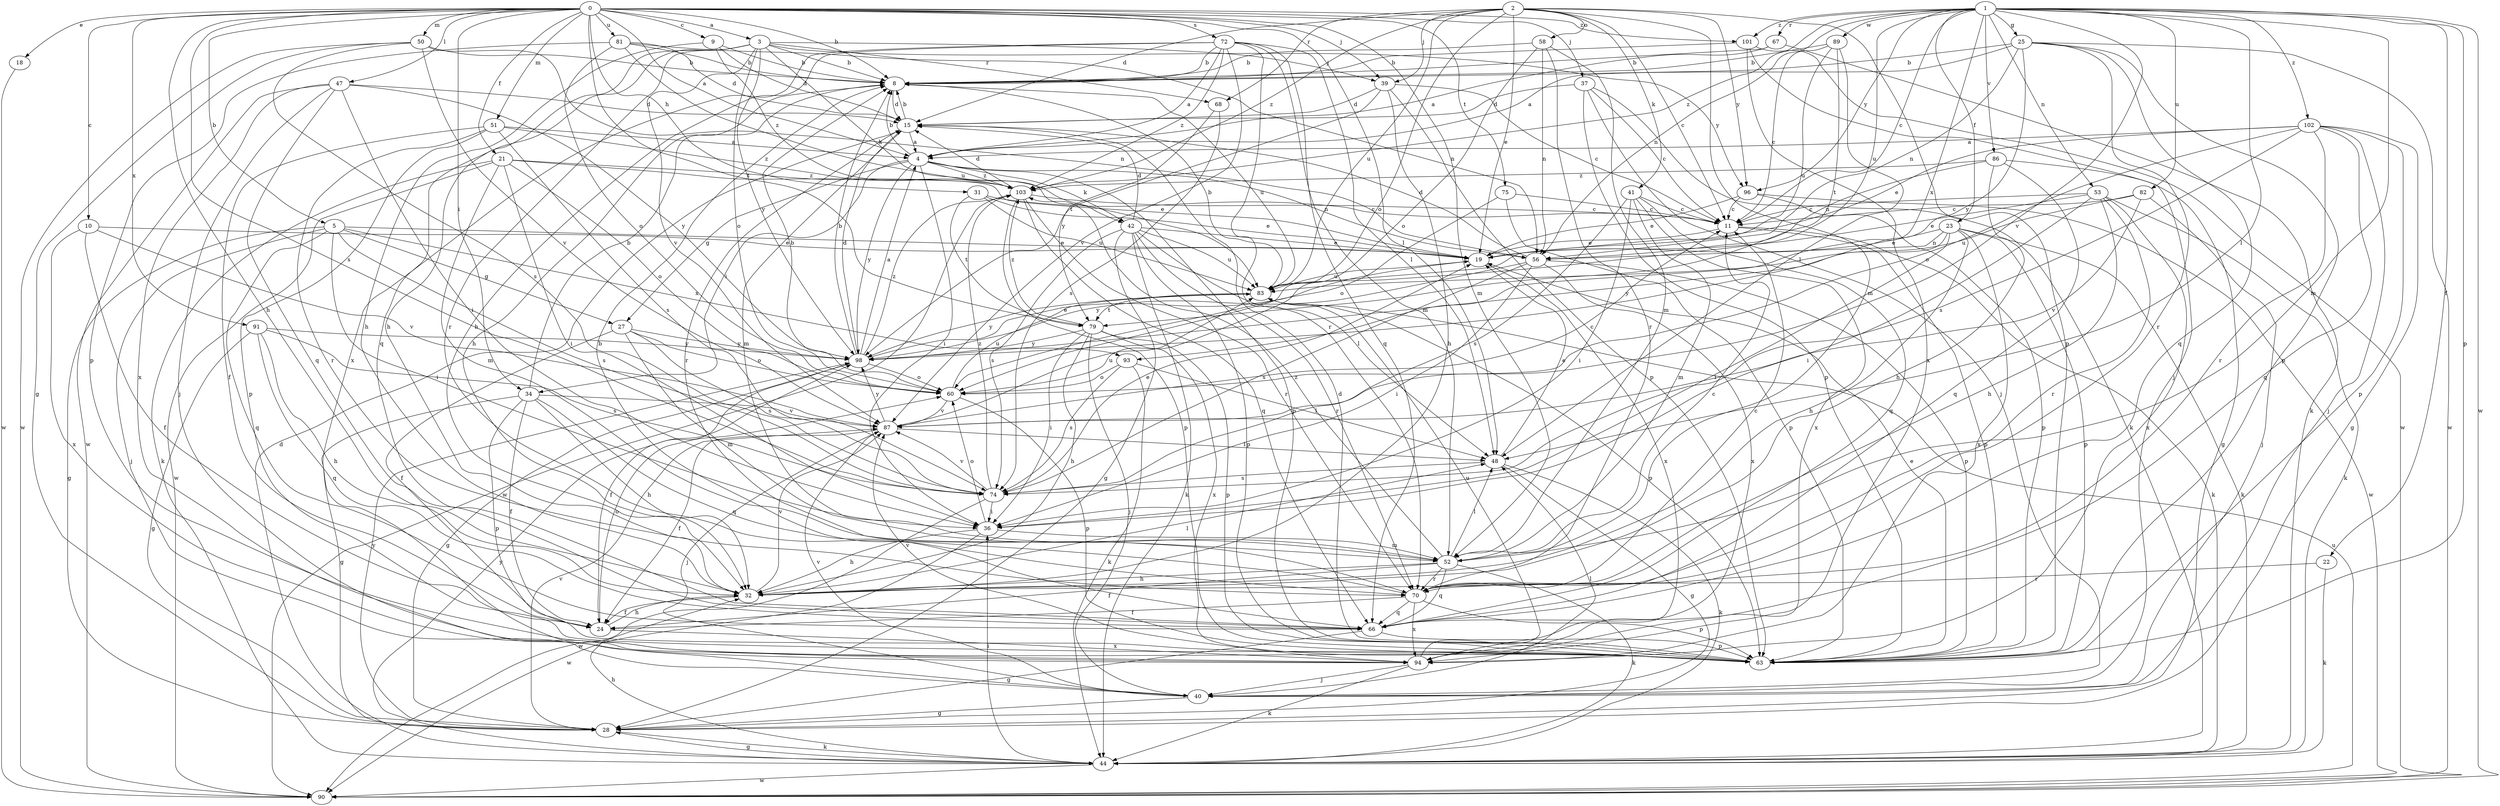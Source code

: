 strict digraph  {
0;
1;
2;
3;
4;
5;
8;
9;
10;
11;
15;
18;
19;
21;
22;
23;
24;
25;
27;
28;
31;
32;
34;
36;
37;
39;
40;
41;
42;
44;
47;
48;
50;
51;
52;
53;
56;
58;
60;
63;
66;
67;
68;
70;
72;
74;
75;
79;
81;
82;
83;
86;
87;
89;
90;
91;
93;
94;
96;
98;
101;
102;
103;
0 -> 3  [label=a];
0 -> 4  [label=a];
0 -> 5  [label=b];
0 -> 8  [label=b];
0 -> 9  [label=c];
0 -> 10  [label=c];
0 -> 18  [label=e];
0 -> 21  [label=f];
0 -> 31  [label=h];
0 -> 32  [label=h];
0 -> 34  [label=i];
0 -> 37  [label=j];
0 -> 39  [label=j];
0 -> 47  [label=l];
0 -> 48  [label=l];
0 -> 50  [label=m];
0 -> 51  [label=m];
0 -> 52  [label=m];
0 -> 72  [label=s];
0 -> 74  [label=s];
0 -> 75  [label=t];
0 -> 79  [label=t];
0 -> 81  [label=u];
0 -> 91  [label=x];
0 -> 101  [label=z];
1 -> 11  [label=c];
1 -> 22  [label=f];
1 -> 23  [label=f];
1 -> 25  [label=g];
1 -> 48  [label=l];
1 -> 52  [label=m];
1 -> 53  [label=n];
1 -> 56  [label=n];
1 -> 63  [label=p];
1 -> 67  [label=r];
1 -> 82  [label=u];
1 -> 83  [label=u];
1 -> 86  [label=v];
1 -> 87  [label=v];
1 -> 89  [label=w];
1 -> 90  [label=w];
1 -> 93  [label=x];
1 -> 96  [label=y];
1 -> 101  [label=z];
1 -> 102  [label=z];
1 -> 103  [label=z];
2 -> 11  [label=c];
2 -> 15  [label=d];
2 -> 19  [label=e];
2 -> 39  [label=j];
2 -> 41  [label=k];
2 -> 52  [label=m];
2 -> 58  [label=o];
2 -> 60  [label=o];
2 -> 63  [label=p];
2 -> 68  [label=r];
2 -> 83  [label=u];
2 -> 96  [label=y];
2 -> 103  [label=z];
3 -> 8  [label=b];
3 -> 32  [label=h];
3 -> 39  [label=j];
3 -> 42  [label=k];
3 -> 60  [label=o];
3 -> 66  [label=q];
3 -> 68  [label=r];
3 -> 70  [label=r];
3 -> 87  [label=v];
3 -> 96  [label=y];
3 -> 98  [label=y];
4 -> 8  [label=b];
4 -> 27  [label=g];
4 -> 34  [label=i];
4 -> 36  [label=i];
4 -> 42  [label=k];
4 -> 56  [label=n];
4 -> 63  [label=p];
4 -> 98  [label=y];
4 -> 103  [label=z];
5 -> 19  [label=e];
5 -> 27  [label=g];
5 -> 28  [label=g];
5 -> 36  [label=i];
5 -> 40  [label=j];
5 -> 66  [label=q];
5 -> 74  [label=s];
5 -> 93  [label=x];
8 -> 15  [label=d];
8 -> 32  [label=h];
8 -> 83  [label=u];
9 -> 8  [label=b];
9 -> 15  [label=d];
9 -> 32  [label=h];
9 -> 103  [label=z];
10 -> 19  [label=e];
10 -> 24  [label=f];
10 -> 87  [label=v];
10 -> 94  [label=x];
11 -> 19  [label=e];
11 -> 44  [label=k];
11 -> 63  [label=p];
15 -> 4  [label=a];
15 -> 8  [label=b];
15 -> 52  [label=m];
15 -> 70  [label=r];
18 -> 90  [label=w];
19 -> 83  [label=u];
19 -> 94  [label=x];
21 -> 19  [label=e];
21 -> 36  [label=i];
21 -> 44  [label=k];
21 -> 52  [label=m];
21 -> 60  [label=o];
21 -> 90  [label=w];
21 -> 103  [label=z];
22 -> 44  [label=k];
22 -> 70  [label=r];
23 -> 19  [label=e];
23 -> 32  [label=h];
23 -> 36  [label=i];
23 -> 44  [label=k];
23 -> 56  [label=n];
23 -> 63  [label=p];
23 -> 94  [label=x];
23 -> 98  [label=y];
24 -> 32  [label=h];
24 -> 60  [label=o];
24 -> 94  [label=x];
25 -> 4  [label=a];
25 -> 8  [label=b];
25 -> 56  [label=n];
25 -> 63  [label=p];
25 -> 66  [label=q];
25 -> 70  [label=r];
25 -> 90  [label=w];
25 -> 98  [label=y];
27 -> 24  [label=f];
27 -> 52  [label=m];
27 -> 60  [label=o];
27 -> 74  [label=s];
27 -> 98  [label=y];
28 -> 44  [label=k];
28 -> 87  [label=v];
28 -> 98  [label=y];
31 -> 11  [label=c];
31 -> 19  [label=e];
31 -> 79  [label=t];
31 -> 83  [label=u];
32 -> 24  [label=f];
32 -> 48  [label=l];
32 -> 87  [label=v];
34 -> 8  [label=b];
34 -> 24  [label=f];
34 -> 28  [label=g];
34 -> 32  [label=h];
34 -> 63  [label=p];
34 -> 66  [label=q];
34 -> 87  [label=v];
36 -> 32  [label=h];
36 -> 52  [label=m];
36 -> 60  [label=o];
36 -> 90  [label=w];
37 -> 11  [label=c];
37 -> 15  [label=d];
37 -> 40  [label=j];
37 -> 44  [label=k];
37 -> 63  [label=p];
39 -> 11  [label=c];
39 -> 15  [label=d];
39 -> 32  [label=h];
39 -> 63  [label=p];
39 -> 98  [label=y];
40 -> 28  [label=g];
40 -> 48  [label=l];
40 -> 87  [label=v];
41 -> 11  [label=c];
41 -> 36  [label=i];
41 -> 52  [label=m];
41 -> 66  [label=q];
41 -> 74  [label=s];
41 -> 94  [label=x];
42 -> 15  [label=d];
42 -> 19  [label=e];
42 -> 28  [label=g];
42 -> 44  [label=k];
42 -> 48  [label=l];
42 -> 63  [label=p];
42 -> 70  [label=r];
42 -> 74  [label=s];
42 -> 83  [label=u];
44 -> 15  [label=d];
44 -> 28  [label=g];
44 -> 32  [label=h];
44 -> 36  [label=i];
44 -> 90  [label=w];
44 -> 98  [label=y];
47 -> 15  [label=d];
47 -> 36  [label=i];
47 -> 40  [label=j];
47 -> 66  [label=q];
47 -> 90  [label=w];
47 -> 94  [label=x];
47 -> 98  [label=y];
48 -> 19  [label=e];
48 -> 28  [label=g];
48 -> 44  [label=k];
48 -> 74  [label=s];
50 -> 8  [label=b];
50 -> 28  [label=g];
50 -> 56  [label=n];
50 -> 74  [label=s];
50 -> 87  [label=v];
50 -> 90  [label=w];
51 -> 4  [label=a];
51 -> 24  [label=f];
51 -> 63  [label=p];
51 -> 70  [label=r];
51 -> 74  [label=s];
51 -> 103  [label=z];
52 -> 11  [label=c];
52 -> 24  [label=f];
52 -> 32  [label=h];
52 -> 44  [label=k];
52 -> 48  [label=l];
52 -> 66  [label=q];
52 -> 70  [label=r];
52 -> 103  [label=z];
53 -> 11  [label=c];
53 -> 19  [label=e];
53 -> 32  [label=h];
53 -> 36  [label=i];
53 -> 44  [label=k];
53 -> 70  [label=r];
53 -> 94  [label=x];
56 -> 15  [label=d];
56 -> 36  [label=i];
56 -> 63  [label=p];
56 -> 74  [label=s];
56 -> 94  [label=x];
56 -> 98  [label=y];
58 -> 8  [label=b];
58 -> 52  [label=m];
58 -> 56  [label=n];
58 -> 60  [label=o];
58 -> 70  [label=r];
60 -> 8  [label=b];
60 -> 63  [label=p];
60 -> 83  [label=u];
60 -> 87  [label=v];
63 -> 15  [label=d];
63 -> 19  [label=e];
63 -> 87  [label=v];
66 -> 28  [label=g];
66 -> 63  [label=p];
67 -> 4  [label=a];
67 -> 8  [label=b];
67 -> 44  [label=k];
68 -> 74  [label=s];
68 -> 79  [label=t];
70 -> 8  [label=b];
70 -> 11  [label=c];
70 -> 24  [label=f];
70 -> 63  [label=p];
70 -> 66  [label=q];
70 -> 94  [label=x];
72 -> 4  [label=a];
72 -> 8  [label=b];
72 -> 32  [label=h];
72 -> 48  [label=l];
72 -> 52  [label=m];
72 -> 66  [label=q];
72 -> 70  [label=r];
72 -> 87  [label=v];
72 -> 94  [label=x];
72 -> 103  [label=z];
74 -> 19  [label=e];
74 -> 36  [label=i];
74 -> 87  [label=v];
74 -> 90  [label=w];
74 -> 103  [label=z];
75 -> 11  [label=c];
75 -> 60  [label=o];
75 -> 63  [label=p];
79 -> 32  [label=h];
79 -> 36  [label=i];
79 -> 40  [label=j];
79 -> 63  [label=p];
79 -> 94  [label=x];
79 -> 98  [label=y];
79 -> 103  [label=z];
81 -> 8  [label=b];
81 -> 15  [label=d];
81 -> 56  [label=n];
81 -> 60  [label=o];
81 -> 63  [label=p];
81 -> 83  [label=u];
82 -> 11  [label=c];
82 -> 40  [label=j];
82 -> 83  [label=u];
82 -> 87  [label=v];
83 -> 8  [label=b];
83 -> 63  [label=p];
83 -> 79  [label=t];
83 -> 98  [label=y];
86 -> 28  [label=g];
86 -> 32  [label=h];
86 -> 56  [label=n];
86 -> 66  [label=q];
86 -> 103  [label=z];
87 -> 11  [label=c];
87 -> 24  [label=f];
87 -> 40  [label=j];
87 -> 48  [label=l];
87 -> 83  [label=u];
87 -> 98  [label=y];
89 -> 8  [label=b];
89 -> 11  [label=c];
89 -> 48  [label=l];
89 -> 79  [label=t];
89 -> 83  [label=u];
90 -> 83  [label=u];
91 -> 28  [label=g];
91 -> 32  [label=h];
91 -> 66  [label=q];
91 -> 74  [label=s];
91 -> 98  [label=y];
93 -> 44  [label=k];
93 -> 48  [label=l];
93 -> 60  [label=o];
93 -> 74  [label=s];
94 -> 40  [label=j];
94 -> 44  [label=k];
94 -> 83  [label=u];
96 -> 11  [label=c];
96 -> 19  [label=e];
96 -> 63  [label=p];
96 -> 90  [label=w];
98 -> 4  [label=a];
98 -> 8  [label=b];
98 -> 15  [label=d];
98 -> 19  [label=e];
98 -> 24  [label=f];
98 -> 28  [label=g];
98 -> 60  [label=o];
98 -> 103  [label=z];
101 -> 8  [label=b];
101 -> 40  [label=j];
101 -> 90  [label=w];
101 -> 94  [label=x];
102 -> 4  [label=a];
102 -> 19  [label=e];
102 -> 28  [label=g];
102 -> 40  [label=j];
102 -> 60  [label=o];
102 -> 63  [label=p];
102 -> 66  [label=q];
102 -> 70  [label=r];
102 -> 74  [label=s];
103 -> 11  [label=c];
103 -> 15  [label=d];
103 -> 63  [label=p];
103 -> 66  [label=q];
103 -> 70  [label=r];
103 -> 90  [label=w];
}
